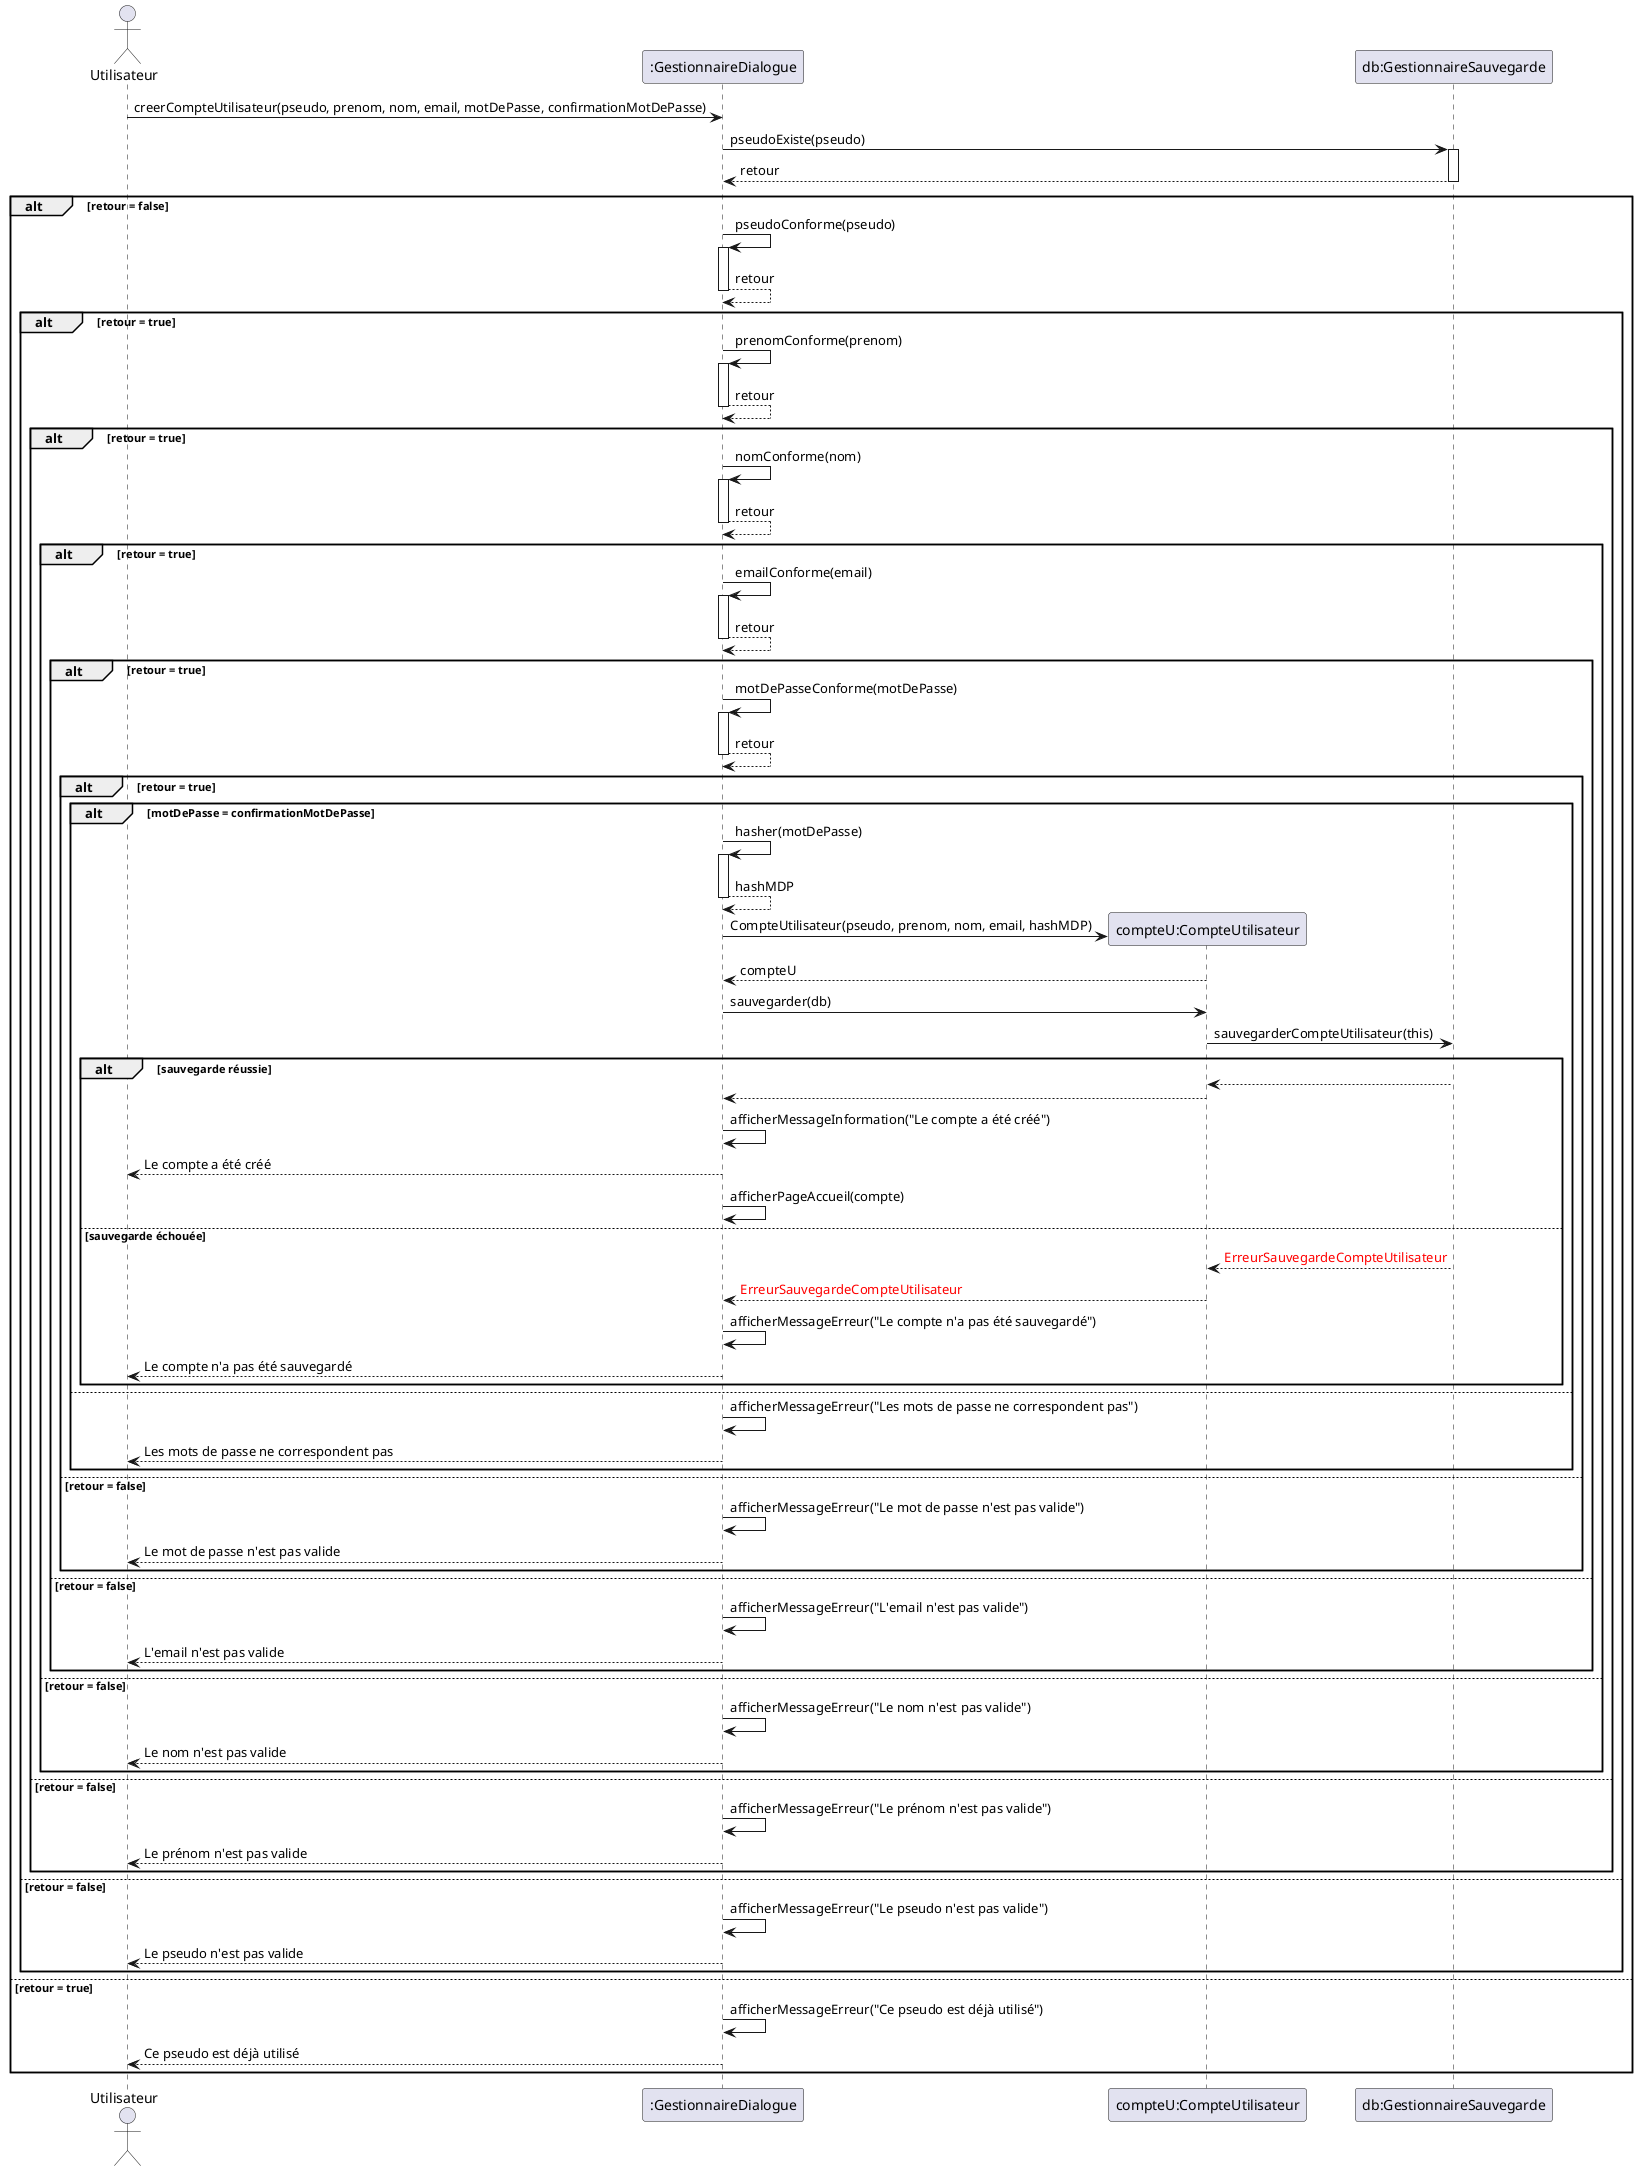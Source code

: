 @startuml Creer un compte utilisateur
actor "Utilisateur" as us
participant ":GestionnaireDialogue" as gd
participant "compteU:CompteUtilisateur" as cu
participant "db:GestionnaireSauvegarde" as gs

us 	-> 	gd : creerCompteUtilisateur(pseudo, prenom, nom, email, motDePasse, confirmationMotDePasse)
' verification du pseudo
gd 	-> gs ++: pseudoExiste(pseudo)
gs 	--> gd --: retour
alt retour = false
gd 	-> 	gd ++: pseudoConforme(pseudo)
gd 	--> 	gd --: retour
alt retour = true
' verification du prénom
gd 	-> 	gd ++: prenomConforme(prenom)
gd 	--> 	gd --: retour
alt retour = true
' verification du nom
gd 	-> 	gd ++: nomConforme(nom)
gd 	--> 	gd --: retour
alt retour = true
' verification de l'email
gd 	-> 	gd ++: emailConforme(email)
gd 	--> 	gd --: retour
alt retour = true
' verification du mot de passe
gd 	-> 	gd ++: motDePasseConforme(motDePasse)
gd 	--> 	gd --: retour
alt retour = true
alt motDePasse = confirmationMotDePasse
gd 	-> gd ++: hasher(motDePasse)
gd 	--> gd --: hashMDP
gd 	-> cu **: CompteUtilisateur(pseudo, prenom, nom, email, hashMDP)
cu 	--> gd --: compteU
gd 	-> cu : sauvegarder(db)
cu 	-> gs : sauvegarderCompteUtilisateur(this)

alt sauvegarde réussie
gs 	--> cu :
cu 	--> gd :
gd 	-> 	gd : afficherMessageInformation("Le compte a été créé")
gd 	--> 	us : Le compte a été créé
gd -> gd : afficherPageAccueil(compte)
else sauvegarde échouée
gs 	--> cu : <font color=red>ErreurSauvegardeCompteUtilisateur
cu 	--> gd : <font color=red>ErreurSauvegardeCompteUtilisateur
gd 	-> 	gd : afficherMessageErreur("Le compte n'a pas été sauvegardé")
gd 	--> 	us : Le compte n'a pas été sauvegardé
end
else
gd 	-> 	gd : afficherMessageErreur("Les mots de passe ne correspondent pas")
gd 	--> 	us : Les mots de passe ne correspondent pas
end
else retour = false
gd 	-> 	gd : afficherMessageErreur("Le mot de passe n'est pas valide")
gd 	--> 	us : Le mot de passe n'est pas valide
end
else retour = false
gd 	-> 	gd : afficherMessageErreur("L'email n'est pas valide")
gd 	--> 	us : L'email n'est pas valide
end
else retour = false
gd 	-> 	gd : afficherMessageErreur("Le nom n'est pas valide")
gd 	--> 	us : Le nom n'est pas valide
end
else retour = false
gd 	-> 	gd : afficherMessageErreur("Le prénom n'est pas valide")
gd 	--> 	us : Le prénom n'est pas valide
end
else retour = false
gd 	-> 	gd : afficherMessageErreur("Le pseudo n'est pas valide")
gd 	--> 	us : Le pseudo n'est pas valide
end
else retour = true
gd 	-> 	gd : afficherMessageErreur("Ce pseudo est déjà utilisé")
gd 	--> 	us : Ce pseudo est déjà utilisé
end
@enduml